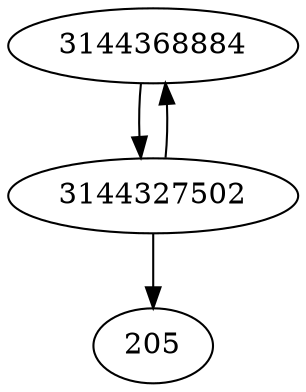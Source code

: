 strict digraph  {
3144368884;
205;
3144327502;
3144368884 -> 3144327502;
3144327502 -> 3144368884;
3144327502 -> 205;
}
